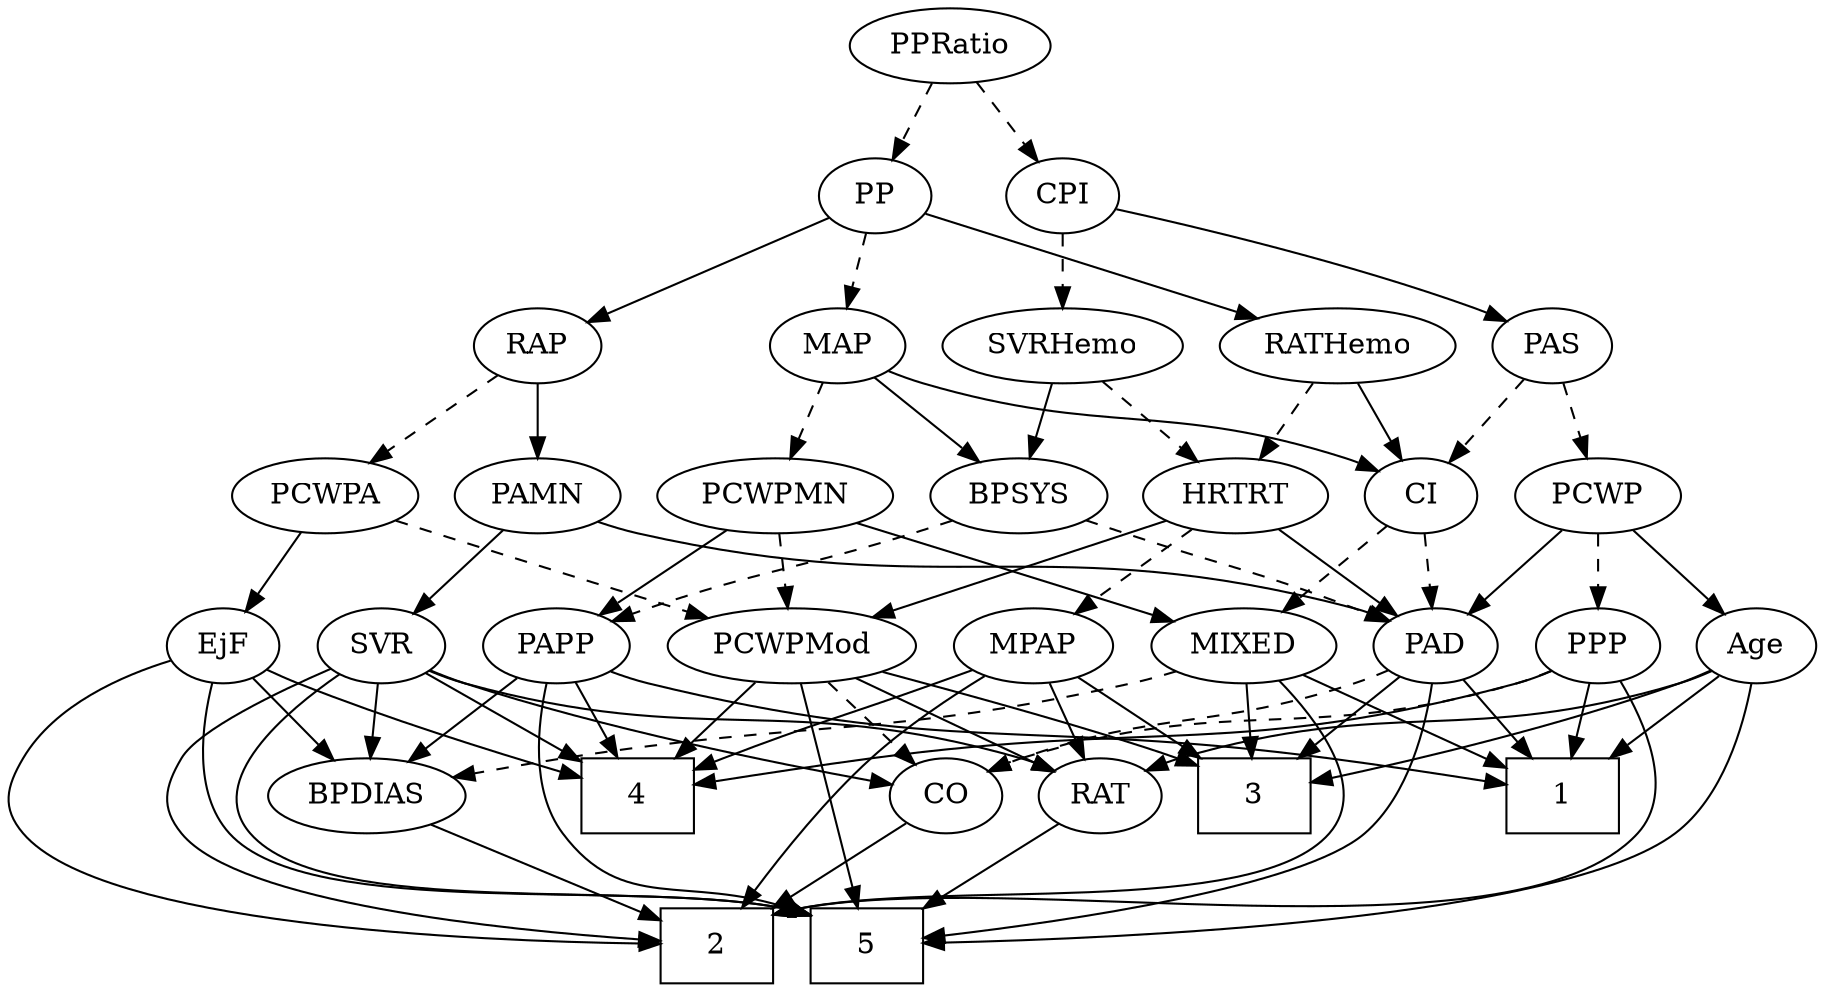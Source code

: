 strict digraph {
	graph [bb="0,0,843.29,468"];
	node [label="\N"];
	1	[height=0.5,
		pos="732.29,90",
		shape=box,
		width=0.75];
	2	[height=0.5,
		pos="330.29,18",
		shape=box,
		width=0.75];
	3	[height=0.5,
		pos="584.29,90",
		shape=box,
		width=0.75];
	4	[height=0.5,
		pos="292.29,90",
		shape=box,
		width=0.75];
	5	[height=0.5,
		pos="402.29,18",
		shape=box,
		width=0.75];
	Age	[height=0.5,
		pos="816.29,162",
		width=0.75];
	Age -> 1	[pos="e,752.91,108.18 800.1,147.5 788.96,138.23 773.88,125.66 760.77,114.73",
		style=solid];
	Age -> 3	[pos="e,611.39,96.727 795.24,150.3 790.4,148.05 785.22,145.81 780.29,144 726.12,124.06 661.06,107.95 621.2,98.921",
		style=solid];
	Age -> 5	[pos="e,429.45,18.594 818.84,143.88 820.78,123.68 820.45,90.504 801.29,72 750.21,22.672 528.76,18.262 439.64,18.54",
		style=solid];
	RAT	[height=0.5,
		pos="512.29,90",
		width=0.75827];
	Age -> RAT	[pos="e,532.83,101.93 795.76,150.07 790.8,147.78 785.45,145.58 780.29,144 680.53,113.41 648.05,138.59 548.29,108 546.36,107.41 544.4,106.73 \
542.44,105.99",
		style=solid];
	EjF	[height=0.5,
		pos="132.29,162",
		width=0.75];
	EjF -> 2	[pos="e,303.25,19.158 105.89,158.22 76.156,153.52 29.155,141.02 7.2919,108 -1.5418,94.66 -3.0655,84.195 7.2919,72 43.611,29.236 216.07,\
20.91 293.05,19.338",
		style=solid];
	EjF -> 4	[pos="e,265.07,102.29 153.55,150.8 158.38,148.53 163.5,146.15 168.29,144 197.51,130.86 230.92,116.63 255.69,106.22",
		style=solid];
	EjF -> 5	[pos="e,375.11,32.881 120.1,145.62 106.3,126.26 88,92.999 106.29,72 142.81,30.079 295.13,50.487 365.37,35.379",
		style=solid];
	BPDIAS	[height=0.5,
		pos="167.29,90",
		width=1.1735];
	EjF -> BPDIAS	[pos="e,158.73,108.12 140.41,144.76 144.49,136.61 149.53,126.53 154.14,117.31",
		style=solid];
	RAP	[height=0.5,
		pos="274.29,306",
		width=0.77632];
	PAMN	[height=0.5,
		pos="274.29,234",
		width=1.011];
	RAP -> PAMN	[pos="e,274.29,252.1 274.29,287.7 274.29,279.98 274.29,270.71 274.29,262.11",
		style=solid];
	PCWPA	[height=0.5,
		pos="178.29,234",
		width=1.1555];
	RAP -> PCWPA	[pos="e,198.59,249.8 256.23,291.83 242.4,281.74 223.03,267.62 207.06,255.98",
		style=dashed];
	MIXED	[height=0.5,
		pos="583.29,162",
		width=1.1193];
	MIXED -> 1	[pos="e,705.13,103.76 609.93,148.49 633.86,137.24 669.22,120.63 695.78,108.15",
		style=solid];
	MIXED -> 2	[pos="e,357.47,32.871 599.02,145.23 616.24,126.06 639.05,93.606 620.29,72 584.74,31.055 436.43,50.229 367.44,35.431",
		style=solid];
	MIXED -> 3	[pos="e,584.05,108.1 583.54,143.7 583.65,135.98 583.78,126.71 583.9,118.11",
		style=solid];
	MIXED -> BPDIAS	[pos="e,204.44,98.612 553.78,149.67 547.42,147.54 540.69,145.51 534.29,144 413.02,115.43 379.31,127.7 256.29,108 242.68,105.82 227.95,\
103.14 214.47,100.56",
		style=dashed];
	MPAP	[height=0.5,
		pos="490.29,162",
		width=0.97491];
	MPAP -> 2	[pos="e,341.96,36.159 465.89,148.74 447.85,139.05 423.23,124.44 404.29,108 382.44,89.041 361.77,63.262 347.85,44.328",
		style=solid];
	MPAP -> 3	[pos="e,561.31,108.11 509.31,146.83 521.87,137.48 538.62,125.01 553.1,114.23",
		style=solid];
	MPAP -> 4	[pos="e,319.51,102.66 463.39,150.31 457.77,148.16 451.85,145.96 446.29,144 396.57,126.49 382.79,126.11 333.29,108 331.89,107.49 330.47,\
106.95 329.03,106.41",
		style=solid];
	MPAP -> RAT	[pos="e,507.02,107.79 495.62,144.05 498.13,136.06 501.19,126.33 503.99,117.4",
		style=solid];
	BPSYS	[height=0.5,
		pos="484.29,234",
		width=1.0471];
	PAD	[height=0.5,
		pos="670.29,162",
		width=0.79437];
	BPSYS -> PAD	[pos="e,647.92,173.37 513.47,222.14 519.05,220.09 524.85,217.97 530.29,216 575.51,199.67 587.65,197.83 632.29,180 634.36,179.17 636.49,\
178.3 638.62,177.4",
		style=dashed];
	PAPP	[height=0.5,
		pos="283.29,162",
		width=0.88464];
	BPSYS -> PAPP	[pos="e,307.88,173.59 455.27,222.3 449.34,220.17 443.12,217.98 437.29,216 387.39,199.03 373.79,198.11 324.29,180 322.03,179.17 319.71,\
178.3 317.39,177.39",
		style=dashed];
	PAD -> 1	[pos="e,717.12,108.13 683.74,145.81 691.5,137.05 701.44,125.83 710.31,115.82",
		style=solid];
	PAD -> 3	[pos="e,605.2,108.02 653.3,147.17 641.87,137.87 626.51,125.36 613.18,114.52",
		style=solid];
	PAD -> 5	[pos="e,429.46,21.873 668.76,143.86 666.01,123.64 658.38,90.447 637.29,72 608.12,46.475 497.98,30.126 439.42,23.048",
		style=solid];
	CO	[height=0.5,
		pos="440.29,90",
		width=0.75];
	PAD -> CO	[pos="e,460.92,101.66 648.07,150.2 642.96,147.96 637.5,145.75 632.29,144 564.83,121.36 543.52,131.33 476.29,108 474.38,107.34 472.44,106.6 \
470.49,105.83",
		style=dashed];
	CO -> 2	[pos="e,357.06,36.034 421.13,76.807 405.83,67.068 383.97,53.156 365.52,41.421",
		style=solid];
	PAS	[height=0.5,
		pos="719.29,306",
		width=0.75];
	PCWP	[height=0.5,
		pos="744.29,234",
		width=0.97491];
	PAS -> PCWP	[pos="e,738.24,251.96 725.22,288.41 728.07,280.42 731.56,270.64 734.78,261.64",
		style=dashed];
	CI	[height=0.5,
		pos="664.29,234",
		width=0.75];
	PAS -> CI	[pos="e,676.2,250.16 707.36,289.81 700.08,280.55 690.63,268.52 682.44,258.09",
		style=dashed];
	PAMN -> PAD	[pos="e,648.61,174.07 301.08,221.65 306.99,219.49 313.29,217.46 319.29,216 455.38,183.01 497.25,217.02 632.29,180 634.59,179.37 636.92,\
178.62 639.24,177.8",
		style=solid];
	SVR	[height=0.5,
		pos="205.29,162",
		width=0.77632];
	PAMN -> SVR	[pos="e,219.62,177.54 258.98,217.46 249.52,207.87 237.24,195.42 226.82,184.84",
		style=solid];
	RATHemo	[height=0.5,
		pos="625.29,306",
		width=1.3721];
	RATHemo -> CI	[pos="e,655.21,251.31 634.73,288.05 639.4,279.68 645.12,269.4 650.29,260.13",
		style=solid];
	HRTRT	[height=0.5,
		pos="579.29,234",
		width=1.1013];
	RATHemo -> HRTRT	[pos="e,590.11,251.47 614.39,288.41 608.83,279.95 601.96,269.49 595.77,260.08",
		style=dashed];
	CPI	[height=0.5,
		pos="508.29,378",
		width=0.75];
	CPI -> PAS	[pos="e,698.2,317.59 533.02,370.74 567.27,361.8 630.86,344.19 683.29,324 685.13,323.29 687.01,322.53 688.89,321.74",
		style=solid];
	SVRHemo	[height=0.5,
		pos="508.29,306",
		width=1.3902];
	CPI -> SVRHemo	[pos="e,508.29,324.1 508.29,359.7 508.29,351.98 508.29,342.71 508.29,334.11",
		style=dashed];
	RAT -> 5	[pos="e,429.06,36.034 493.13,76.807 477.83,67.068 455.97,53.156 437.52,41.421",
		style=solid];
	SVR -> 2	[pos="e,303.09,20.665 183.04,150.64 178.19,148.42 173.08,146.11 168.29,144 130.76,127.43 105.95,142.2 83.292,108 74.456,94.661 73.235,\
84.444 83.292,72 109.22,39.916 230.42,26.366 292.87,21.436",
		style=solid];
	SVR -> 4	[pos="e,270.94,108.18 222.07,147.5 233.6,138.23 249.22,125.66 262.8,114.73",
		style=solid];
	SVR -> 5	[pos="e,375.11,32.864 183.19,150.97 159.33,139.63 123.71,121.05 116.29,108 108.39,94.09 105.82,84.093 116.29,72 151.25,31.648 297.26,50.112 \
365.28,35.404",
		style=solid];
	SVR -> CO	[pos="e,414.87,96.355 226.95,150.31 231.92,148.06 237.24,145.82 242.29,144 298.03,123.9 365.02,107.52 405.05,98.533",
		style=solid];
	SVR -> RAT	[pos="e,491.76,101.94 226.42,150.07 231.51,147.78 237.01,145.59 242.29,144 343.07,113.74 375.67,138.79 476.29,108 478.23,107.41 480.19,\
106.73 482.14,105.99",
		style=solid];
	SVR -> BPDIAS	[pos="e,176.32,107.63 196.48,144.76 191.94,136.4 186.3,126.02 181.19,116.61",
		style=solid];
	PCWPMod	[height=0.5,
		pos="385.29,162",
		width=1.4443];
	PCWPMod -> 3	[pos="e,556.93,104.36 423.98,149.93 455.24,140.65 500.44,126.48 547.5,108.09",
		style=solid];
	PCWPMod -> 4	[pos="e,315.16,108.21 364.65,145.46 352.51,136.33 336.92,124.59 323.32,114.35",
		style=solid];
	PCWPMod -> 5	[pos="e,400.23,36.189 387.34,143.87 390.24,119.67 395.56,75.211 399.01,46.393",
		style=solid];
	PCWPMod -> CO	[pos="e,428.1,106.51 398.33,144.41 405.3,135.53 414.02,124.44 421.7,114.67",
		style=dashed];
	PCWPMod -> RAT	[pos="e,491.96,102.21 411.92,146.33 432.7,134.87 461.54,118.97 482.98,107.16",
		style=solid];
	PCWPA -> EjF	[pos="e,142.8,178.99 167.39,216.41 161.69,207.74 154.62,196.97 148.31,187.38",
		style=solid];
	PCWPA -> PCWPMod	[pos="e,349.54,175.09 210.18,222.22 244.89,210.48 300.68,191.61 339.94,178.34",
		style=dashed];
	PCWPMN	[height=0.5,
		pos="378.29,234",
		width=1.3902];
	PCWPMN -> MIXED	[pos="e,552.46,173.73 413.63,221.07 445.26,210.37 492.9,194.21 534.29,180 537.05,179.05 539.89,178.08 542.75,177.09",
		style=solid];
	PCWPMN -> PCWPMod	[pos="e,383.58,180.1 380.02,215.7 380.79,207.98 381.72,198.71 382.58,190.11",
		style=dashed];
	PCWPMN -> PAPP	[pos="e,302.06,176.83 357.21,217.46 343.41,207.3 325.25,193.91 310.38,182.96",
		style=solid];
	SVRHemo -> BPSYS	[pos="e,490.05,251.79 502.48,288.05 499.74,280.06 496.41,270.33 493.34,261.4",
		style=solid];
	SVRHemo -> HRTRT	[pos="e,563.4,250.67 524.76,288.76 534.12,279.53 545.99,267.83 556.26,257.7",
		style=dashed];
	BPDIAS -> 2	[pos="e,303.17,30.648 196.06,76.647 223.24,64.974 264.13,47.414 293.63,34.743",
		style=solid];
	MAP	[height=0.5,
		pos="409.29,306",
		width=0.84854];
	MAP -> BPSYS	[pos="e,467.73,250.46 424.83,290.5 435.01,281 448.52,268.38 460.1,257.58",
		style=solid];
	MAP -> PCWPMN	[pos="e,385.8,251.96 401.95,288.41 398.37,280.34 393.98,270.43 389.96,261.35",
		style=dashed];
	MAP -> CI	[pos="e,643.7,245.77 432.68,294.12 438.06,291.88 443.81,289.7 449.29,288 526.81,264.01 551.26,277.51 628.29,252 630.21,251.36 632.16,250.65 \
634.11,249.89",
		style=solid];
	PP	[height=0.5,
		pos="423.29,378",
		width=0.75];
	PP -> RAP	[pos="e,296.57,317.47 401.94,366.97 376.78,355.15 334.75,335.4 305.83,321.82",
		style=solid];
	PP -> RATHemo	[pos="e,590.65,318.99 446.72,368.87 454.82,366.06 463.95,362.89 472.29,360 508.96,347.29 550.58,332.87 581.14,322.29",
		style=solid];
	PP -> MAP	[pos="e,412.75,324.28 419.9,360.05 418.36,352.35 416.5,343.03 414.76,334.36",
		style=dashed];
	PPP	[height=0.5,
		pos="744.29,162",
		width=0.75];
	PPP -> 1	[pos="e,735.25,108.28 741.39,144.05 740.07,136.35 738.47,127.03 736.98,118.36",
		style=solid];
	PPP -> 2	[pos="e,357.43,33.026 756.12,145.44 769.45,125.89 786.98,92.431 768.29,72 709.78,8.0087 469.56,56.078 367.45,35.406",
		style=solid];
	PPP -> 4	[pos="e,319.41,95.371 723.8,149.93 718.84,147.65 713.47,145.49 708.29,144 577.52,106.46 539.12,126.21 404.29,108 379.34,104.63 351.32,\
100.38 329.56,96.969",
		style=solid];
	PPP -> CO	[pos="e,460.83,101.93 723.76,150.07 718.8,147.78 713.45,145.58 708.29,144 608.53,113.41 576.05,138.59 476.29,108 474.36,107.41 472.4,106.73 \
470.44,105.99",
		style=dashed];
	PPRatio	[height=0.5,
		pos="459.29,450",
		width=1.1013];
	PPRatio -> CPI	[pos="e,497.43,394.51 470.9,432.41 477.06,423.62 484.73,412.66 491.52,402.96",
		style=dashed];
	PPRatio -> PP	[pos="e,431.76,395.47 450.76,432.41 446.46,424.04 441.14,413.71 436.34,404.37",
		style=dashed];
	PCWP -> Age	[pos="e,801.68,177.21 759.91,217.81 770,208.01 783.26,195.12 794.38,184.3",
		style=solid];
	PCWP -> PAD	[pos="e,685.56,177.44 728.23,217.81 717.94,208.08 704.43,195.29 693.04,184.52",
		style=solid];
	PCWP -> PPP	[pos="e,744.29,180.1 744.29,215.7 744.29,207.98 744.29,198.71 744.29,190.11",
		style=dashed];
	CI -> MIXED	[pos="e,600.95,178.26 648.29,219.17 636.99,209.4 621.61,196.11 608.65,184.91",
		style=dashed];
	CI -> PAD	[pos="e,668.83,180.1 665.77,215.7 666.44,207.98 667.23,198.71 667.97,190.11",
		style=dashed];
	PAPP -> 1	[pos="e,705.17,95.347 307.2,149.81 312.71,147.59 318.63,145.49 324.29,144 452.46,110.31 488.99,125.95 620.29,108 645.24,104.59 673.25,\
100.34 695.02,96.94",
		style=solid];
	PAPP -> 4	[pos="e,290.09,108.1 285.52,143.7 286.51,135.98 287.7,126.71 288.81,118.11",
		style=solid];
	PAPP -> 5	[pos="e,374.93,32.353 270.74,145.14 257.37,126.18 240.18,94.224 256.29,72 284.71,32.792 314.75,52.357 365.26,35.872",
		style=solid];
	PAPP -> BPDIAS	[pos="e,190.94,105.27 262.29,148.32 244.85,137.8 219.75,122.66 199.73,110.58",
		style=solid];
	HRTRT -> MPAP	[pos="e,508.83,177.58 560.42,218.15 547.71,208.16 530.76,194.83 516.72,183.78",
		style=dashed];
	HRTRT -> PAD	[pos="e,652.87,176.4 598.59,218.15 612.02,207.82 630.08,193.93 644.71,182.68",
		style=solid];
	HRTRT -> PCWPMod	[pos="e,419.98,175.51 548.98,222.06 516.89,210.48 465.94,192.1 429.4,178.92",
		style=solid];
}
